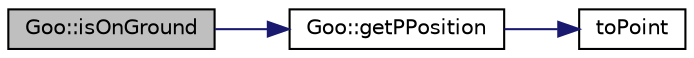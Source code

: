 digraph G
{
  edge [fontname="Helvetica",fontsize="10",labelfontname="Helvetica",labelfontsize="10"];
  node [fontname="Helvetica",fontsize="10",shape=record];
  rankdir="LR";
  Node1 [label="Goo::isOnGround",height=0.2,width=0.4,color="black", fillcolor="grey75", style="filled" fontcolor="black"];
  Node1 -> Node2 [color="midnightblue",fontsize="10",style="solid",fontname="Helvetica"];
  Node2 [label="Goo::getPPosition",height=0.2,width=0.4,color="black", fillcolor="white", style="filled",URL="$d5/d5d/classGoo.html#a7396488f837512c3e887f15fb82dcb8f"];
  Node2 -> Node3 [color="midnightblue",fontsize="10",style="solid",fontname="Helvetica"];
  Node3 [label="toPoint",height=0.2,width=0.4,color="black", fillcolor="white", style="filled",URL="$d5/da5/tools_8h.html#a94f703d943194650c89dfc581bab6b14",tooltip="Convert a b2Vec2 in a QPoint."];
}
